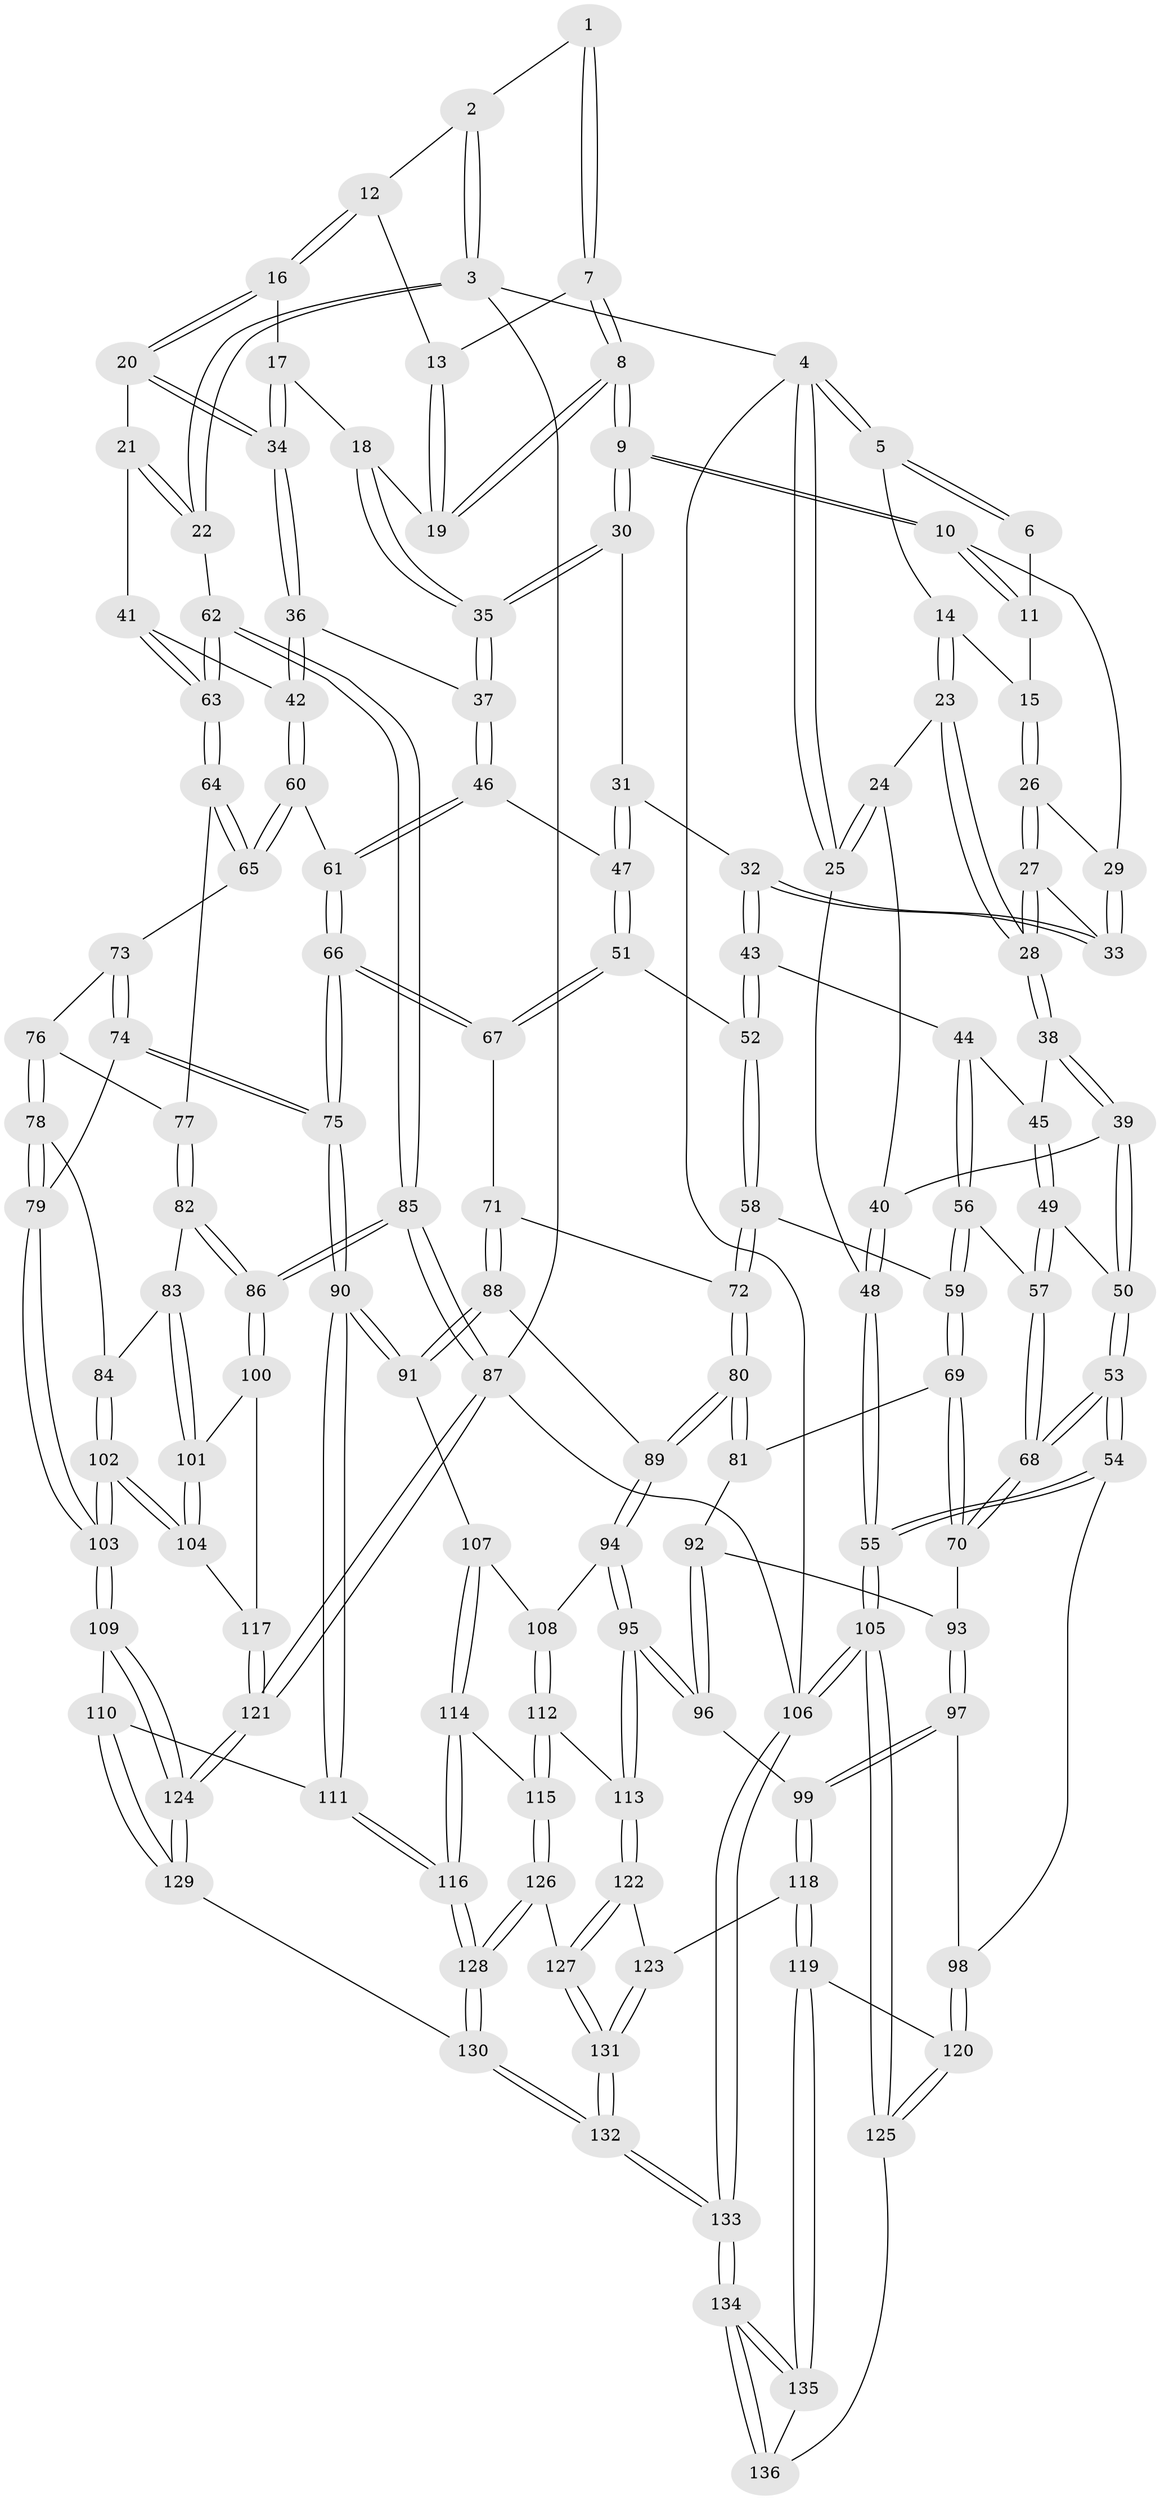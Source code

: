 // Generated by graph-tools (version 1.1) at 2025/27/03/15/25 16:27:57]
// undirected, 136 vertices, 337 edges
graph export_dot {
graph [start="1"]
  node [color=gray90,style=filled];
  1 [pos="+0.5200294904952323+0"];
  2 [pos="+0.6084630532310364+0"];
  3 [pos="+1+0"];
  4 [pos="+0+0"];
  5 [pos="+0+0"];
  6 [pos="+0.3961082443758346+0"];
  7 [pos="+0.4888426831997209+0.076654194539298"];
  8 [pos="+0.45658937010008344+0.1411572850201131"];
  9 [pos="+0.4542928833343354+0.14285273111615818"];
  10 [pos="+0.3895395249463724+0.10704292964459615"];
  11 [pos="+0.3776066488134151+0"];
  12 [pos="+0.6390734700239918+0"];
  13 [pos="+0.5643280760039256+0.05462480893304987"];
  14 [pos="+0.11121524478307887+0"];
  15 [pos="+0.23634604638440423+0.10140398587945064"];
  16 [pos="+0.6543836884264774+0"];
  17 [pos="+0.6337371234069715+0.13193445381967037"];
  18 [pos="+0.6193312573659513+0.14105866639106393"];
  19 [pos="+0.5668978659621633+0.12798549469069045"];
  20 [pos="+0.8143676749809964+0.10874138244288038"];
  21 [pos="+0.8435903059804956+0.1065692984722449"];
  22 [pos="+1+0"];
  23 [pos="+0.1029673539170359+0.1618968582167859"];
  24 [pos="+0+0.055807176434990766"];
  25 [pos="+0+0"];
  26 [pos="+0.23932247701105136+0.11030216133874496"];
  27 [pos="+0.17463259973660705+0.22183628890873067"];
  28 [pos="+0.14649129274817718+0.24634170252836654"];
  29 [pos="+0.32912187174720825+0.1224647607079902"];
  30 [pos="+0.4620469276067651+0.22095508858344023"];
  31 [pos="+0.42662912912522477+0.2611224855512362"];
  32 [pos="+0.3897754823756452+0.2991571951615815"];
  33 [pos="+0.3278682731480128+0.24288607876287527"];
  34 [pos="+0.7282452693575693+0.1662220292528657"];
  35 [pos="+0.5908949934443798+0.27685924563408904"];
  36 [pos="+0.7005604216312238+0.3205406622020996"];
  37 [pos="+0.6341999738754239+0.33526772769780433"];
  38 [pos="+0.1418918784706722+0.2555503047708893"];
  39 [pos="+0.13743500060716085+0.2590136371654407"];
  40 [pos="+0.07733070408452423+0.25909761635484363"];
  41 [pos="+0.8180939465472405+0.3523469903419862"];
  42 [pos="+0.8136083401695656+0.35366159442637146"];
  43 [pos="+0.38100458948792304+0.33603401908453157"];
  44 [pos="+0.3213915351320136+0.34807853677886313"];
  45 [pos="+0.2448571509364182+0.3261988469439161"];
  46 [pos="+0.5912826876213609+0.40890240687616464"];
  47 [pos="+0.588079483823665+0.41020386702988887"];
  48 [pos="+0+0.319054758730347"];
  49 [pos="+0.22150717343229917+0.4669114660037949"];
  50 [pos="+0.1231307536640021+0.4039098550433839"];
  51 [pos="+0.49001043523286686+0.4539769988134382"];
  52 [pos="+0.4453877358946732+0.44934059400678444"];
  53 [pos="+0+0.6192487439305489"];
  54 [pos="+0+0.6208422529378903"];
  55 [pos="+0+0.6245869203767873"];
  56 [pos="+0.24047520940847525+0.4831860309219653"];
  57 [pos="+0.23364142358027934+0.47968157109110215"];
  58 [pos="+0.365506689127563+0.5270775440410542"];
  59 [pos="+0.2874045038575855+0.5378174222746073"];
  60 [pos="+0.7751629059256019+0.5082563267779829"];
  61 [pos="+0.6664936814875857+0.5158068823556629"];
  62 [pos="+1+0.3851546635253873"];
  63 [pos="+1+0.385926199561629"];
  64 [pos="+0.9756493683010999+0.533280144787127"];
  65 [pos="+0.7868863752867397+0.5248156460462725"];
  66 [pos="+0.6201283064030954+0.6790948826206712"];
  67 [pos="+0.5518626420541423+0.6365351583175762"];
  68 [pos="+0+0.6204040642876454"];
  69 [pos="+0.27575459248480116+0.5607984713490686"];
  70 [pos="+0.14395143322391643+0.6464694456905091"];
  71 [pos="+0.4564904153963394+0.6459902267158429"];
  72 [pos="+0.4141697859977392+0.6259747664309224"];
  73 [pos="+0.7874306693484611+0.5424637954140828"];
  74 [pos="+0.7043362396353728+0.6878801527466123"];
  75 [pos="+0.6215494341788761+0.6817167918743984"];
  76 [pos="+0.8215523231803101+0.5940847202910721"];
  77 [pos="+0.932386874703448+0.6037961815249318"];
  78 [pos="+0.8141398565995299+0.6783820345480851"];
  79 [pos="+0.7380681825170979+0.7029603471429189"];
  80 [pos="+0.34040854920186+0.7081155163412612"];
  81 [pos="+0.3015787180343397+0.6799606666940703"];
  82 [pos="+0.9131409257240108+0.673717720329254"];
  83 [pos="+0.9021436377590029+0.6847786977983344"];
  84 [pos="+0.890627592566571+0.6891890102105591"];
  85 [pos="+1+0.7901068429450999"];
  86 [pos="+1+0.7835537806818279"];
  87 [pos="+1+1"];
  88 [pos="+0.44041714356652306+0.7196347287074003"];
  89 [pos="+0.34346053663927295+0.7185005950168494"];
  90 [pos="+0.5754782866539349+0.7988528967075824"];
  91 [pos="+0.47300643137759757+0.7875485203782199"];
  92 [pos="+0.2388994558486487+0.7057704527398859"];
  93 [pos="+0.17769877996806685+0.6865167004432732"];
  94 [pos="+0.34075395446711043+0.7630009172141098"];
  95 [pos="+0.278961260410842+0.8248985509724825"];
  96 [pos="+0.26119884056668424+0.8193660333903424"];
  97 [pos="+0.1789111828513038+0.8171817523306744"];
  98 [pos="+0.1444917706272194+0.8145225480394349"];
  99 [pos="+0.18831088245743094+0.8232848507115965"];
  100 [pos="+1+0.7924079952525241"];
  101 [pos="+0.9456725237537762+0.7712988403821406"];
  102 [pos="+0.8406585661431331+0.8416177135434548"];
  103 [pos="+0.808574293660195+0.8589216967461356"];
  104 [pos="+0.884207312884755+0.8379026695232876"];
  105 [pos="+0+0.8714354308061254"];
  106 [pos="+0+1"];
  107 [pos="+0.45414215229150406+0.795622100986271"];
  108 [pos="+0.4144635083897338+0.7979963940133267"];
  109 [pos="+0.7703095365888746+0.9373131635011441"];
  110 [pos="+0.6051437131913817+0.8565689597624822"];
  111 [pos="+0.5870012384596459+0.8431977350456186"];
  112 [pos="+0.3750709122702468+0.8746290511207128"];
  113 [pos="+0.3002253205447921+0.8700802992068252"];
  114 [pos="+0.4307195732730458+0.8905425146457635"];
  115 [pos="+0.40984973025928445+0.902212772706773"];
  116 [pos="+0.5353271856638917+0.9015967657308348"];
  117 [pos="+0.9229238949930716+0.8524568274604535"];
  118 [pos="+0.1712276110106812+0.92307387153335"];
  119 [pos="+0.14738987112737986+0.9321765843412962"];
  120 [pos="+0.06412322646560298+0.90567271392222"];
  121 [pos="+1+1"];
  122 [pos="+0.29295040647755+0.9142918160339242"];
  123 [pos="+0.18599156364258684+0.9326705979293702"];
  124 [pos="+0.8667809505167839+1"];
  125 [pos="+0.03748724824870381+0.910278742750484"];
  126 [pos="+0.4085756356696578+0.9375496879935294"];
  127 [pos="+0.2975630661263322+0.9316002868886564"];
  128 [pos="+0.45860138876781625+1"];
  129 [pos="+0.595292299420216+1"];
  130 [pos="+0.4464682294230511+1"];
  131 [pos="+0.3039962811299511+1"];
  132 [pos="+0.3137543899881253+1"];
  133 [pos="+0.14485740415908993+1"];
  134 [pos="+0.12295395455360156+1"];
  135 [pos="+0.13155138437841837+0.9887541163239095"];
  136 [pos="+0.06298918358178791+0.9476591306815929"];
  1 -- 2;
  1 -- 7;
  1 -- 7;
  2 -- 3;
  2 -- 3;
  2 -- 12;
  3 -- 4;
  3 -- 22;
  3 -- 22;
  3 -- 87;
  4 -- 5;
  4 -- 5;
  4 -- 25;
  4 -- 25;
  4 -- 106;
  5 -- 6;
  5 -- 6;
  5 -- 14;
  6 -- 11;
  7 -- 8;
  7 -- 8;
  7 -- 13;
  8 -- 9;
  8 -- 9;
  8 -- 19;
  8 -- 19;
  9 -- 10;
  9 -- 10;
  9 -- 30;
  9 -- 30;
  10 -- 11;
  10 -- 11;
  10 -- 29;
  11 -- 15;
  12 -- 13;
  12 -- 16;
  12 -- 16;
  13 -- 19;
  13 -- 19;
  14 -- 15;
  14 -- 23;
  14 -- 23;
  15 -- 26;
  15 -- 26;
  16 -- 17;
  16 -- 20;
  16 -- 20;
  17 -- 18;
  17 -- 34;
  17 -- 34;
  18 -- 19;
  18 -- 35;
  18 -- 35;
  20 -- 21;
  20 -- 34;
  20 -- 34;
  21 -- 22;
  21 -- 22;
  21 -- 41;
  22 -- 62;
  23 -- 24;
  23 -- 28;
  23 -- 28;
  24 -- 25;
  24 -- 25;
  24 -- 40;
  25 -- 48;
  26 -- 27;
  26 -- 27;
  26 -- 29;
  27 -- 28;
  27 -- 28;
  27 -- 33;
  28 -- 38;
  28 -- 38;
  29 -- 33;
  29 -- 33;
  30 -- 31;
  30 -- 35;
  30 -- 35;
  31 -- 32;
  31 -- 47;
  31 -- 47;
  32 -- 33;
  32 -- 33;
  32 -- 43;
  32 -- 43;
  34 -- 36;
  34 -- 36;
  35 -- 37;
  35 -- 37;
  36 -- 37;
  36 -- 42;
  36 -- 42;
  37 -- 46;
  37 -- 46;
  38 -- 39;
  38 -- 39;
  38 -- 45;
  39 -- 40;
  39 -- 50;
  39 -- 50;
  40 -- 48;
  40 -- 48;
  41 -- 42;
  41 -- 63;
  41 -- 63;
  42 -- 60;
  42 -- 60;
  43 -- 44;
  43 -- 52;
  43 -- 52;
  44 -- 45;
  44 -- 56;
  44 -- 56;
  45 -- 49;
  45 -- 49;
  46 -- 47;
  46 -- 61;
  46 -- 61;
  47 -- 51;
  47 -- 51;
  48 -- 55;
  48 -- 55;
  49 -- 50;
  49 -- 57;
  49 -- 57;
  50 -- 53;
  50 -- 53;
  51 -- 52;
  51 -- 67;
  51 -- 67;
  52 -- 58;
  52 -- 58;
  53 -- 54;
  53 -- 54;
  53 -- 68;
  53 -- 68;
  54 -- 55;
  54 -- 55;
  54 -- 98;
  55 -- 105;
  55 -- 105;
  56 -- 57;
  56 -- 59;
  56 -- 59;
  57 -- 68;
  57 -- 68;
  58 -- 59;
  58 -- 72;
  58 -- 72;
  59 -- 69;
  59 -- 69;
  60 -- 61;
  60 -- 65;
  60 -- 65;
  61 -- 66;
  61 -- 66;
  62 -- 63;
  62 -- 63;
  62 -- 85;
  62 -- 85;
  63 -- 64;
  63 -- 64;
  64 -- 65;
  64 -- 65;
  64 -- 77;
  65 -- 73;
  66 -- 67;
  66 -- 67;
  66 -- 75;
  66 -- 75;
  67 -- 71;
  68 -- 70;
  68 -- 70;
  69 -- 70;
  69 -- 70;
  69 -- 81;
  70 -- 93;
  71 -- 72;
  71 -- 88;
  71 -- 88;
  72 -- 80;
  72 -- 80;
  73 -- 74;
  73 -- 74;
  73 -- 76;
  74 -- 75;
  74 -- 75;
  74 -- 79;
  75 -- 90;
  75 -- 90;
  76 -- 77;
  76 -- 78;
  76 -- 78;
  77 -- 82;
  77 -- 82;
  78 -- 79;
  78 -- 79;
  78 -- 84;
  79 -- 103;
  79 -- 103;
  80 -- 81;
  80 -- 81;
  80 -- 89;
  80 -- 89;
  81 -- 92;
  82 -- 83;
  82 -- 86;
  82 -- 86;
  83 -- 84;
  83 -- 101;
  83 -- 101;
  84 -- 102;
  84 -- 102;
  85 -- 86;
  85 -- 86;
  85 -- 87;
  85 -- 87;
  86 -- 100;
  86 -- 100;
  87 -- 121;
  87 -- 121;
  87 -- 106;
  88 -- 89;
  88 -- 91;
  88 -- 91;
  89 -- 94;
  89 -- 94;
  90 -- 91;
  90 -- 91;
  90 -- 111;
  90 -- 111;
  91 -- 107;
  92 -- 93;
  92 -- 96;
  92 -- 96;
  93 -- 97;
  93 -- 97;
  94 -- 95;
  94 -- 95;
  94 -- 108;
  95 -- 96;
  95 -- 96;
  95 -- 113;
  95 -- 113;
  96 -- 99;
  97 -- 98;
  97 -- 99;
  97 -- 99;
  98 -- 120;
  98 -- 120;
  99 -- 118;
  99 -- 118;
  100 -- 101;
  100 -- 117;
  101 -- 104;
  101 -- 104;
  102 -- 103;
  102 -- 103;
  102 -- 104;
  102 -- 104;
  103 -- 109;
  103 -- 109;
  104 -- 117;
  105 -- 106;
  105 -- 106;
  105 -- 125;
  105 -- 125;
  106 -- 133;
  106 -- 133;
  107 -- 108;
  107 -- 114;
  107 -- 114;
  108 -- 112;
  108 -- 112;
  109 -- 110;
  109 -- 124;
  109 -- 124;
  110 -- 111;
  110 -- 129;
  110 -- 129;
  111 -- 116;
  111 -- 116;
  112 -- 113;
  112 -- 115;
  112 -- 115;
  113 -- 122;
  113 -- 122;
  114 -- 115;
  114 -- 116;
  114 -- 116;
  115 -- 126;
  115 -- 126;
  116 -- 128;
  116 -- 128;
  117 -- 121;
  117 -- 121;
  118 -- 119;
  118 -- 119;
  118 -- 123;
  119 -- 120;
  119 -- 135;
  119 -- 135;
  120 -- 125;
  120 -- 125;
  121 -- 124;
  121 -- 124;
  122 -- 123;
  122 -- 127;
  122 -- 127;
  123 -- 131;
  123 -- 131;
  124 -- 129;
  124 -- 129;
  125 -- 136;
  126 -- 127;
  126 -- 128;
  126 -- 128;
  127 -- 131;
  127 -- 131;
  128 -- 130;
  128 -- 130;
  129 -- 130;
  130 -- 132;
  130 -- 132;
  131 -- 132;
  131 -- 132;
  132 -- 133;
  132 -- 133;
  133 -- 134;
  133 -- 134;
  134 -- 135;
  134 -- 135;
  134 -- 136;
  134 -- 136;
  135 -- 136;
}
